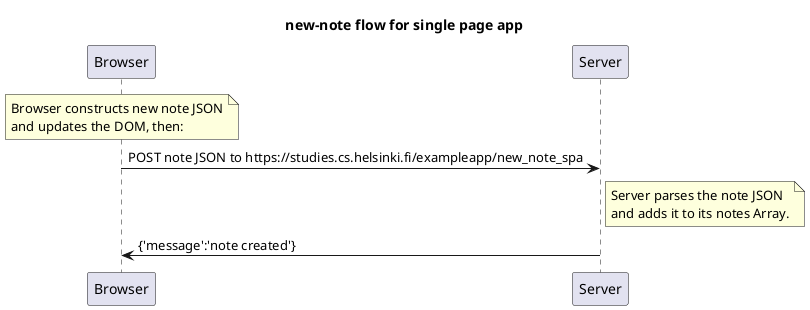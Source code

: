 @startuml
title new-note flow for single page app
note over Browser: Browser constructs new note JSON\nand updates the DOM, then:
Browser->Server: POST note JSON to https://studies.cs.helsinki.fi/exampleapp/new_note_spa
note right of Server: Server parses the note JSON \nand adds it to its notes Array.
Server->Browser: {'message':'note created'}
@enduml